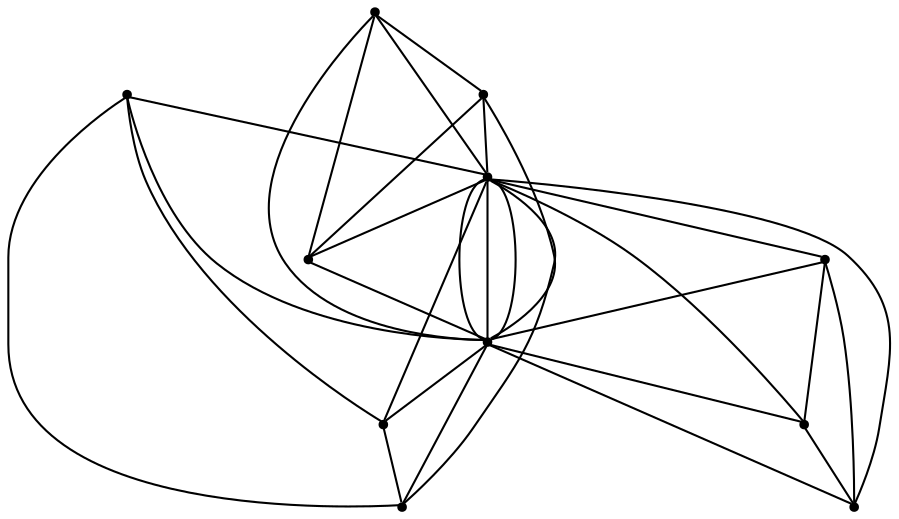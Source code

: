 graph {
  node [shape=point,comment="{\"directed\":false,\"doi\":\"10.1007/978-3-319-50106-2_26\",\"figure\":\"3 (8)\"}"]

  v0 [pos="728.4879101869687,819.244140414533"]
  v1 [pos="728.4879101869687,609.3737122305859"]
  v2 [pos="859.6546644396483,688.0738748921628"]
  v3 [pos="859.6546644396483,740.5399081440999"]
  v4 [pos="833.4223278243745,714.3068915181314"]
  v5 [pos="780.9535849350947,701.189365802933"]
  v6 [pos="780.9535849350947,727.4244172333295"]
  v7 [pos="741.6035141473984,714.3068915181314"]
  v8 [pos="649.6274622105598,745.9584969548193"]
  v9 [pos="649.7857973706275,688.0738748921628"]
  v10 [pos="571.0836686571821,714.3068915181314"]

  v0 -- v1 [id="-1",pos="728.4879101869687,819.244140414533 912.1203391877741,740.5398445564614 912.1203391877741,740.5398445564614 912.1203391877741,740.5398445564614 912.1203391877741,688.0738113045245 912.1203391877741,688.0738113045245 912.1203391877741,688.0738113045245 728.4879101869687,609.3737122305859 728.4879101869687,609.3737122305859 728.4879101869687,609.3737122305859"]
  v10 -- v0 [id="-2",pos="571.0836686571821,714.3068915181314 728.4879101869687,819.244140414533 728.4879101869687,819.244140414533 728.4879101869687,819.244140414533"]
  v10 -- v8 [id="-3",pos="571.0836686571821,714.3068915181314 649.6274622105598,745.9584969548193 649.6274622105598,745.9584969548193 649.6274622105598,745.9584969548193"]
  v8 -- v9 [id="-4",pos="649.6274622105598,745.9584969548193 649.7857973706275,688.0738748921628 649.7857973706275,688.0738748921628 649.7857973706275,688.0738748921628"]
  v9 -- v1 [id="-5",pos="649.7857973706275,688.0738748921628 728.4879101869687,609.3737122305859 728.4879101869687,609.3737122305859 728.4879101869687,609.3737122305859"]
  v9 -- v0 [id="-6",pos="649.7857973706275,688.0738748921628 683.4505390116852,707.510136026986 683.4505390116852,707.510136026986 683.4505390116852,707.510136026986 728.4879101869687,819.244140414533 728.4879101869687,819.244140414533 728.4879101869687,819.244140414533"]
  v0 -- v6 [id="-7",pos="728.4879101869687,819.244140414533 780.9535849350947,727.4244172333295 780.9535849350947,727.4244172333295 780.9535849350947,727.4244172333295"]
  v1 -- v8 [id="-8",pos="728.4879101869687,609.3737122305859 649.6274622105598,745.9584969548193 649.6274622105598,745.9584969548193 649.6274622105598,745.9584969548193"]
  v0 -- v1 [id="-9",pos="728.4879101869687,819.244140414533 728.4879101869687,609.3737122305859 728.4879101869687,609.3737122305859 728.4879101869687,609.3737122305859"]
  v0 -- v3 [id="-10",pos="728.4879101869687,819.244140414533 859.6546644396483,740.5399081440999 859.6546644396483,740.5399081440999 859.6546644396483,740.5399081440999"]
  v0 -- v8 [id="-12",pos="728.4879101869687,819.244140414533 649.6274622105598,745.9584969548193 649.6274622105598,745.9584969548193 649.6274622105598,745.9584969548193"]
  v0 -- v1 [id="-13",pos="728.4879101869687,819.244140414533 807.186923067947,727.4212696452298 807.186923067947,727.4212696452298 807.186923067947,727.4212696452298 807.186923067947,701.1882530192613 807.186923067947,701.1882530192613 807.186923067947,701.1882530192613 728.4879101869687,609.3737122305859 728.4879101869687,609.3737122305859 728.4879101869687,609.3737122305859"]
  v1 -- v2 [id="-16",pos="728.4879101869687,609.3737122305859 859.6546644396483,688.0738748921628 859.6546644396483,688.0738748921628 859.6546644396483,688.0738748921628"]
  v10 -- v1 [id="-20",pos="571.0836686571821,714.3068915181314 728.4879101869687,609.3737122305859 728.4879101869687,609.3737122305859 728.4879101869687,609.3737122305859"]
  v10 -- v9 [id="-22",pos="571.0836686571821,714.3068915181314 649.7857973706275,688.0738748921628 649.7857973706275,688.0738748921628 649.7857973706275,688.0738748921628"]
  v7 -- v1 [id="-23",pos="741.6035141473984,714.3068915181314 728.4879101869687,609.3737122305859 728.4879101869687,609.3737122305859 728.4879101869687,609.3737122305859"]
  v7 -- v0 [id="-24",pos="741.6035141473984,714.3068915181314 728.4879101869687,819.244140414533 728.4879101869687,819.244140414533 728.4879101869687,819.244140414533"]
  v7 -- v6 [id="-25",pos="741.6035141473984,714.3068915181314 780.9535849350947,727.4244172333295 780.9535849350947,727.4244172333295 780.9535849350947,727.4244172333295"]
  v7 -- v5 [id="-26",pos="741.6035141473984,714.3068915181314 780.9535849350947,701.189365802933 780.9535849350947,701.189365802933 780.9535849350947,701.189365802933"]
  v1 -- v3 [id="-27",pos="728.4879101869687,609.3737122305859 912.1202755993564,688.0738748921628 912.1202755993564,688.0738748921628 912.1202755993564,688.0738748921628 859.6546644396483,740.5399081440999 859.6546644396483,740.5399081440999 859.6546644396483,740.5399081440999"]
  v0 -- v2 [id="-28",pos="728.4879101869687,819.244140414533 912.1202755993564,740.5399081440997 912.1202755993564,740.5399081440997 912.1202755993564,740.5399081440997 859.6546644396483,688.0738748921628 859.6546644396483,688.0738748921628 859.6546644396483,688.0738748921628"]
  v2 -- v3 [id="-29",pos="859.6546644396483,688.0738748921628 859.6546644396483,740.5399081440999 859.6546644396483,740.5399081440999 859.6546644396483,740.5399081440999"]
  v4 -- v1 [id="-35",pos="833.4223278243745,714.3068915181314 728.4879101869687,609.3737122305859 728.4879101869687,609.3737122305859 728.4879101869687,609.3737122305859"]
  v4 -- v3 [id="-36",pos="833.4223278243745,714.3068915181314 859.6546644396483,740.5399081440999 859.6546644396483,740.5399081440999 859.6546644396483,740.5399081440999"]
  v4 -- v2 [id="-37",pos="833.4223278243745,714.3068915181314 859.6546644396483,688.0738748921628 859.6546644396483,688.0738748921628 859.6546644396483,688.0738748921628"]
  v0 -- v4 [id="-38",pos="728.4879101869687,819.244140414533 833.4223278243745,714.3068915181314 833.4223278243745,714.3068915181314 833.4223278243745,714.3068915181314"]
  v6 -- v1 [id="-39",pos="780.9535849350947,727.4244172333295 807.1868594795293,701.1883166068998 807.1868594795293,701.1883166068998 807.1868594795293,701.1883166068998 728.4879101869687,609.3737122305859 728.4879101869687,609.3737122305859 728.4879101869687,609.3737122305859"]
  v5 -- v1 [id="-40",pos="780.9535849350947,701.189365802933 728.4879101869687,609.3737122305859 728.4879101869687,609.3737122305859 728.4879101869687,609.3737122305859"]
  v5 -- v6 [id="-41",pos="780.9535849350947,701.189365802933 780.9535849350947,727.4244172333295 780.9535849350947,727.4244172333295 780.9535849350947,727.4244172333295"]
  v5 -- v0 [id="-44",pos="780.9535849350947,701.189365802933 807.1868594795293,727.4213332328682 807.1868594795293,727.4213332328682 807.1868594795293,727.4213332328682 728.4879101869687,819.244140414533 728.4879101869687,819.244140414533 728.4879101869687,819.244140414533"]
}